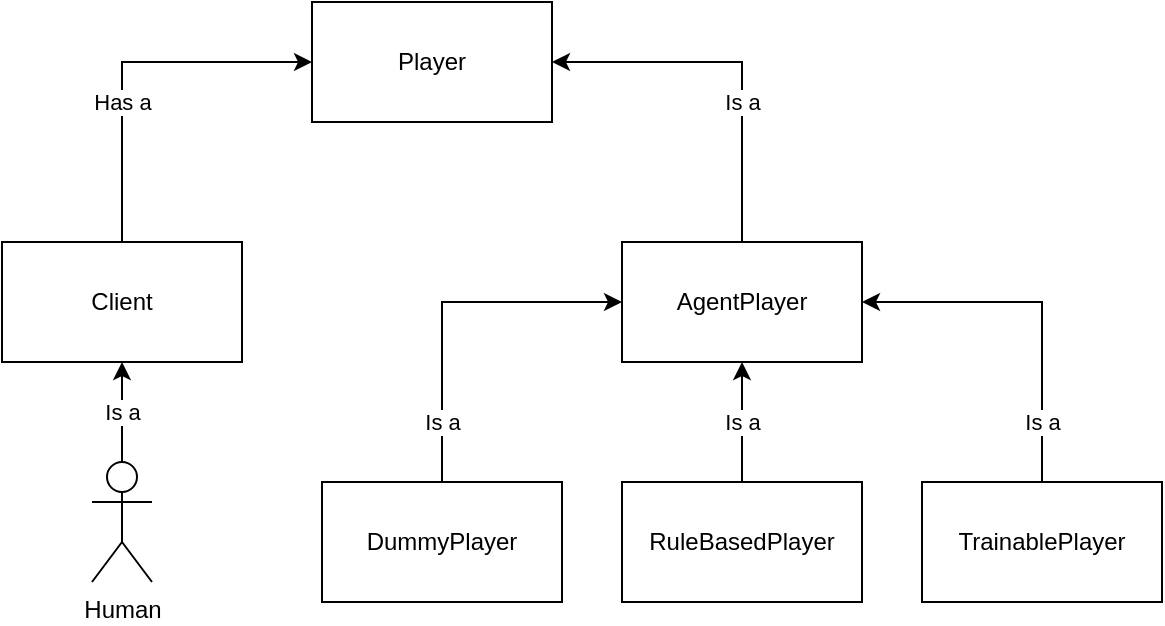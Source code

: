 <mxfile version="14.1.8" type="device"><diagram id="UeLqJTcpdwldDqCnpzYi" name="Page-1"><mxGraphModel dx="1086" dy="926" grid="1" gridSize="10" guides="1" tooltips="1" connect="1" arrows="1" fold="1" page="1" pageScale="1" pageWidth="827" pageHeight="1169" math="0" shadow="0"><root><mxCell id="0"/><mxCell id="1" parent="0"/><mxCell id="ghHxXYiBnU0qHQGSV3FK-4" value="Is a" style="edgeStyle=orthogonalEdgeStyle;rounded=0;orthogonalLoop=1;jettySize=auto;html=1;" edge="1" parent="1" source="ghHxXYiBnU0qHQGSV3FK-1" target="ghHxXYiBnU0qHQGSV3FK-2"><mxGeometry relative="1" as="geometry"/></mxCell><mxCell id="ghHxXYiBnU0qHQGSV3FK-1" value="Human" style="shape=umlActor;verticalLabelPosition=bottom;verticalAlign=top;html=1;outlineConnect=0;" vertex="1" parent="1"><mxGeometry x="165" y="490" width="30" height="60" as="geometry"/></mxCell><mxCell id="ghHxXYiBnU0qHQGSV3FK-6" value="Has a" style="edgeStyle=orthogonalEdgeStyle;rounded=0;orthogonalLoop=1;jettySize=auto;html=1;entryX=0;entryY=0.5;entryDx=0;entryDy=0;" edge="1" parent="1" source="ghHxXYiBnU0qHQGSV3FK-2" target="ghHxXYiBnU0qHQGSV3FK-5"><mxGeometry x="-0.243" relative="1" as="geometry"><Array as="points"><mxPoint x="180" y="290"/></Array><mxPoint as="offset"/></mxGeometry></mxCell><mxCell id="ghHxXYiBnU0qHQGSV3FK-2" value="Client" style="rounded=0;whiteSpace=wrap;html=1;" vertex="1" parent="1"><mxGeometry x="120" y="380" width="120" height="60" as="geometry"/></mxCell><mxCell id="ghHxXYiBnU0qHQGSV3FK-5" value="Player" style="rounded=0;whiteSpace=wrap;html=1;" vertex="1" parent="1"><mxGeometry x="275" y="260" width="120" height="60" as="geometry"/></mxCell><mxCell id="ghHxXYiBnU0qHQGSV3FK-8" value="Is a" style="edgeStyle=orthogonalEdgeStyle;rounded=0;orthogonalLoop=1;jettySize=auto;html=1;entryX=1;entryY=0.5;entryDx=0;entryDy=0;" edge="1" parent="1" source="ghHxXYiBnU0qHQGSV3FK-7" target="ghHxXYiBnU0qHQGSV3FK-5"><mxGeometry x="-0.243" relative="1" as="geometry"><Array as="points"><mxPoint x="490" y="290"/></Array><mxPoint as="offset"/></mxGeometry></mxCell><mxCell id="ghHxXYiBnU0qHQGSV3FK-7" value="AgentPlayer" style="rounded=0;whiteSpace=wrap;html=1;" vertex="1" parent="1"><mxGeometry x="430" y="380" width="120" height="60" as="geometry"/></mxCell><mxCell id="ghHxXYiBnU0qHQGSV3FK-15" value="Is a" style="edgeStyle=orthogonalEdgeStyle;rounded=0;orthogonalLoop=1;jettySize=auto;html=1;entryX=0;entryY=0.5;entryDx=0;entryDy=0;" edge="1" parent="1" source="ghHxXYiBnU0qHQGSV3FK-9" target="ghHxXYiBnU0qHQGSV3FK-7"><mxGeometry x="-0.667" relative="1" as="geometry"><Array as="points"><mxPoint x="340" y="410"/></Array><mxPoint as="offset"/></mxGeometry></mxCell><mxCell id="ghHxXYiBnU0qHQGSV3FK-9" value="DummyPlayer" style="rounded=0;whiteSpace=wrap;html=1;" vertex="1" parent="1"><mxGeometry x="280" y="500" width="120" height="60" as="geometry"/></mxCell><mxCell id="ghHxXYiBnU0qHQGSV3FK-13" value="Is a" style="edgeStyle=orthogonalEdgeStyle;rounded=0;orthogonalLoop=1;jettySize=auto;html=1;entryX=0.5;entryY=1;entryDx=0;entryDy=0;" edge="1" parent="1" source="ghHxXYiBnU0qHQGSV3FK-10" target="ghHxXYiBnU0qHQGSV3FK-7"><mxGeometry relative="1" as="geometry"/></mxCell><mxCell id="ghHxXYiBnU0qHQGSV3FK-10" value="RuleBasedPlayer" style="rounded=0;whiteSpace=wrap;html=1;" vertex="1" parent="1"><mxGeometry x="430" y="500" width="120" height="60" as="geometry"/></mxCell><mxCell id="ghHxXYiBnU0qHQGSV3FK-16" value="Is a" style="edgeStyle=orthogonalEdgeStyle;rounded=0;orthogonalLoop=1;jettySize=auto;html=1;entryX=1;entryY=0.5;entryDx=0;entryDy=0;" edge="1" parent="1" source="ghHxXYiBnU0qHQGSV3FK-11" target="ghHxXYiBnU0qHQGSV3FK-7"><mxGeometry x="-0.667" relative="1" as="geometry"><Array as="points"><mxPoint x="640" y="410"/></Array><mxPoint as="offset"/></mxGeometry></mxCell><mxCell id="ghHxXYiBnU0qHQGSV3FK-11" value="TrainablePlayer" style="rounded=0;whiteSpace=wrap;html=1;" vertex="1" parent="1"><mxGeometry x="580" y="500" width="120" height="60" as="geometry"/></mxCell></root></mxGraphModel></diagram></mxfile>